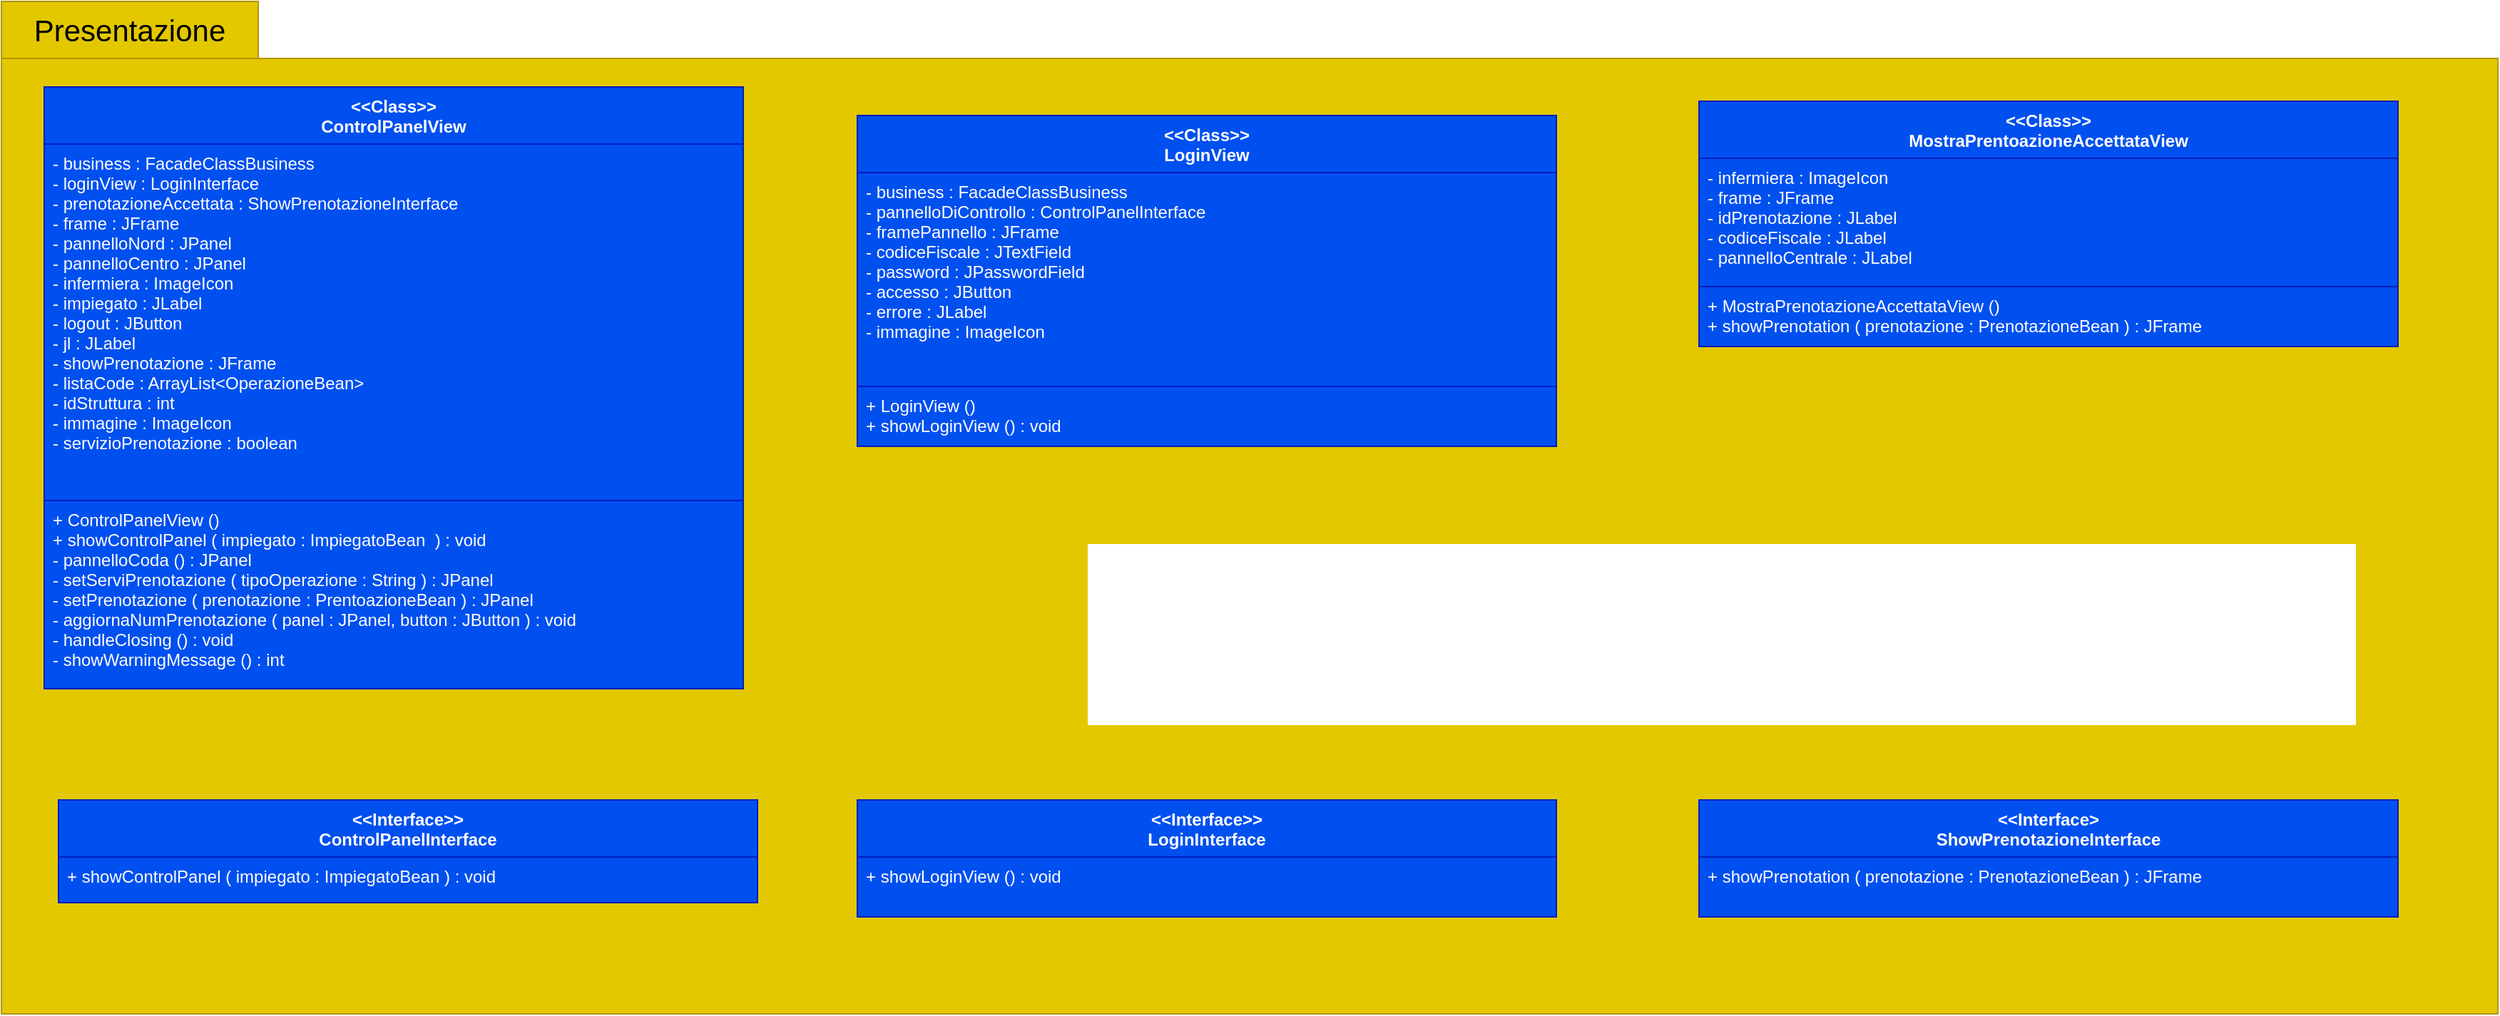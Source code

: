 <mxfile version="13.9.5" type="device"><diagram id="6oPAz3nV-S1UFoh_Sult" name="Pagina-1"><mxGraphModel dx="2143" dy="1605" grid="1" gridSize="10" guides="1" tooltips="1" connect="1" arrows="1" fold="1" page="1" pageScale="1" pageWidth="827" pageHeight="1169" math="0" shadow="0"><root><mxCell id="0"/><mxCell id="1" parent="0"/><mxCell id="FlHhV3-hnOKFJ_5sayXB-1" value="" style="shape=folder;fontStyle=1;spacingTop=10;tabWidth=180;tabHeight=40;tabPosition=left;html=1;fillColor=#e3c800;strokeColor=#B09500;fontColor=#ffffff;" parent="1" vertex="1"><mxGeometry x="200" y="310" width="1750" height="710" as="geometry"/></mxCell><mxCell id="FlHhV3-hnOKFJ_5sayXB-2" value="&lt;&lt;Class&gt;&gt;&#10;ControlPanelView" style="swimlane;fontStyle=1;align=center;verticalAlign=top;childLayout=stackLayout;horizontal=1;startSize=40;horizontalStack=0;resizeParent=1;resizeParentMax=0;resizeLast=0;collapsible=1;marginBottom=0;fillColor=#0050ef;strokeColor=#001DBC;fontColor=#ffffff;" parent="1" vertex="1"><mxGeometry x="230" y="370" width="490" height="422" as="geometry"/></mxCell><mxCell id="FlHhV3-hnOKFJ_5sayXB-3" value="- business : FacadeClassBusiness&#10;- loginView : LoginInterface&#10;- prenotazioneAccettata : ShowPrenotazioneInterface&#10;- frame : JFrame&#10;- pannelloNord : JPanel&#10;- pannelloCentro : JPanel&#10;- infermiera : ImageIcon&#10;- impiegato : JLabel&#10;- logout : JButton&#10;- jl : JLabel&#10;- showPrenotazione : JFrame&#10;- listaCode : ArrayList&lt;OperazioneBean&gt;&#10;- idStruttura : int&#10;- immagine : ImageIcon&#10;- servizioPrenotazione : boolean" style="text;strokeColor=#001DBC;fillColor=#0050ef;align=left;verticalAlign=top;spacingLeft=4;spacingRight=4;overflow=hidden;rotatable=0;points=[[0,0.5],[1,0.5]];portConstraint=eastwest;fontColor=#ffffff;" parent="FlHhV3-hnOKFJ_5sayXB-2" vertex="1"><mxGeometry y="40" width="490" height="250" as="geometry"/></mxCell><mxCell id="FlHhV3-hnOKFJ_5sayXB-5" value="+ ControlPanelView ()&#10;+ showControlPanel ( impiegato : ImpiegatoBean  ) : void&#10;- pannelloCoda () : JPanel&#10;- setServiPrenotazione ( tipoOperazione : String ) : JPanel&#10;- setPrenotazione ( prenotazione : PrentoazioneBean ) : JPanel&#10;- aggiornaNumPrenotazione ( panel : JPanel, button : JButton ) : void&#10;- handleClosing () : void&#10;- showWarningMessage () : int" style="text;strokeColor=#001DBC;fillColor=#0050ef;align=left;verticalAlign=top;spacingLeft=4;spacingRight=4;overflow=hidden;rotatable=0;points=[[0,0.5],[1,0.5]];portConstraint=eastwest;fontColor=#ffffff;" parent="FlHhV3-hnOKFJ_5sayXB-2" vertex="1"><mxGeometry y="290" width="490" height="132" as="geometry"/></mxCell><mxCell id="FlHhV3-hnOKFJ_5sayXB-6" value="&lt;&lt;Class&gt;&gt;&#10;MostraPrentoazioneAccettataView" style="swimlane;fontStyle=1;align=center;verticalAlign=top;childLayout=stackLayout;horizontal=1;startSize=40;horizontalStack=0;resizeParent=1;resizeParentMax=0;resizeLast=0;collapsible=1;marginBottom=0;fillColor=#0050ef;strokeColor=#001DBC;fontColor=#ffffff;" parent="1" vertex="1"><mxGeometry x="1390" y="380" width="490" height="172" as="geometry"/></mxCell><mxCell id="FlHhV3-hnOKFJ_5sayXB-7" value="- infermiera : ImageIcon&#10;- frame : JFrame&#10;- idPrenotazione : JLabel&#10;- codiceFiscale : JLabel&#10;- pannelloCentrale : JLabel&#10;" style="text;strokeColor=#001DBC;fillColor=#0050ef;align=left;verticalAlign=top;spacingLeft=4;spacingRight=4;overflow=hidden;rotatable=0;points=[[0,0.5],[1,0.5]];portConstraint=eastwest;fontColor=#ffffff;" parent="FlHhV3-hnOKFJ_5sayXB-6" vertex="1"><mxGeometry y="40" width="490" height="90" as="geometry"/></mxCell><mxCell id="FlHhV3-hnOKFJ_5sayXB-9" value="+ MostraPrenotazioneAccettataView ()&#10;+ showPrenotation ( prenotazione : PrenotazioneBean ) : JFrame" style="text;strokeColor=#001DBC;fillColor=#0050ef;align=left;verticalAlign=top;spacingLeft=4;spacingRight=4;overflow=hidden;rotatable=0;points=[[0,0.5],[1,0.5]];portConstraint=eastwest;fontColor=#ffffff;" parent="FlHhV3-hnOKFJ_5sayXB-6" vertex="1"><mxGeometry y="130" width="490" height="42" as="geometry"/></mxCell><mxCell id="FlHhV3-hnOKFJ_5sayXB-10" value="&lt;&lt;Interface&gt;&gt;&#10;LoginInterface" style="swimlane;fontStyle=1;align=center;verticalAlign=top;childLayout=stackLayout;horizontal=1;startSize=40;horizontalStack=0;resizeParent=1;resizeParentMax=0;resizeLast=0;collapsible=1;marginBottom=0;fillColor=#0050ef;strokeColor=#001DBC;fontColor=#ffffff;" parent="1" vertex="1"><mxGeometry x="800" y="870" width="490" height="82" as="geometry"/></mxCell><mxCell id="FlHhV3-hnOKFJ_5sayXB-13" value="+ showLoginView () : void" style="text;strokeColor=#001DBC;fillColor=#0050ef;align=left;verticalAlign=top;spacingLeft=4;spacingRight=4;overflow=hidden;rotatable=0;points=[[0,0.5],[1,0.5]];portConstraint=eastwest;fontColor=#ffffff;" parent="FlHhV3-hnOKFJ_5sayXB-10" vertex="1"><mxGeometry y="40" width="490" height="42" as="geometry"/></mxCell><mxCell id="FlHhV3-hnOKFJ_5sayXB-14" value="&lt;&lt;Interface&gt;&gt;&#10;ControlPanelInterface" style="swimlane;fontStyle=1;align=center;verticalAlign=top;childLayout=stackLayout;horizontal=1;startSize=40;horizontalStack=0;resizeParent=1;resizeParentMax=0;resizeLast=0;collapsible=1;marginBottom=0;fillColor=#0050ef;strokeColor=#001DBC;fontColor=#ffffff;" parent="1" vertex="1"><mxGeometry x="240" y="870" width="490" height="72" as="geometry"/></mxCell><mxCell id="FlHhV3-hnOKFJ_5sayXB-17" value="+ showControlPanel ( impiegato : ImpiegatoBean ) : void" style="text;strokeColor=#001DBC;fillColor=#0050ef;align=left;verticalAlign=top;spacingLeft=4;spacingRight=4;overflow=hidden;rotatable=0;points=[[0,0.5],[1,0.5]];portConstraint=eastwest;fontColor=#ffffff;" parent="FlHhV3-hnOKFJ_5sayXB-14" vertex="1"><mxGeometry y="40" width="490" height="32" as="geometry"/></mxCell><mxCell id="FlHhV3-hnOKFJ_5sayXB-30" value="&lt;&lt;Interface&gt;&#10;ShowPrenotazioneInterface" style="swimlane;fontStyle=1;align=center;verticalAlign=top;childLayout=stackLayout;horizontal=1;startSize=40;horizontalStack=0;resizeParent=1;resizeParentMax=0;resizeLast=0;collapsible=1;marginBottom=0;fillColor=#0050ef;strokeColor=#001DBC;fontColor=#ffffff;" parent="1" vertex="1"><mxGeometry x="1390" y="870" width="490" height="82" as="geometry"/></mxCell><mxCell id="FlHhV3-hnOKFJ_5sayXB-33" value="+ showPrenotation ( prenotazione : PrenotazioneBean ) : JFrame" style="text;strokeColor=#001DBC;fillColor=#0050ef;align=left;verticalAlign=top;spacingLeft=4;spacingRight=4;overflow=hidden;rotatable=0;points=[[0,0.5],[1,0.5]];portConstraint=eastwest;fontColor=#ffffff;" parent="FlHhV3-hnOKFJ_5sayXB-30" vertex="1"><mxGeometry y="40" width="490" height="42" as="geometry"/></mxCell><mxCell id="FlHhV3-hnOKFJ_5sayXB-34" value="&lt;&lt;Class&gt;&gt;&#10;LoginView" style="swimlane;fontStyle=1;align=center;verticalAlign=top;childLayout=stackLayout;horizontal=1;startSize=40;horizontalStack=0;resizeParent=1;resizeParentMax=0;resizeLast=0;collapsible=1;marginBottom=0;fillColor=#0050ef;strokeColor=#001DBC;fontColor=#ffffff;" parent="1" vertex="1"><mxGeometry x="800" y="390" width="490" height="232" as="geometry"/></mxCell><mxCell id="FlHhV3-hnOKFJ_5sayXB-35" value="- business : FacadeClassBusiness&#10;- pannelloDiControllo : ControlPanelInterface&#10;- framePannello : JFrame&#10;- codiceFiscale : JTextField&#10;- password : JPasswordField&#10;- accesso : JButton&#10;- errore : JLabel&#10;- immagine : ImageIcon" style="text;strokeColor=#001DBC;fillColor=#0050ef;align=left;verticalAlign=top;spacingLeft=4;spacingRight=4;overflow=hidden;rotatable=0;points=[[0,0.5],[1,0.5]];portConstraint=eastwest;fontColor=#ffffff;" parent="FlHhV3-hnOKFJ_5sayXB-34" vertex="1"><mxGeometry y="40" width="490" height="150" as="geometry"/></mxCell><mxCell id="FlHhV3-hnOKFJ_5sayXB-37" value="+ LoginView ()&#10;+ showLoginView () : void" style="text;strokeColor=#001DBC;fillColor=#0050ef;align=left;verticalAlign=top;spacingLeft=4;spacingRight=4;overflow=hidden;rotatable=0;points=[[0,0.5],[1,0.5]];portConstraint=eastwest;fontColor=#ffffff;" parent="FlHhV3-hnOKFJ_5sayXB-34" vertex="1"><mxGeometry y="190" width="490" height="42" as="geometry"/></mxCell><mxCell id="FlHhV3-hnOKFJ_5sayXB-38" value="&lt;font style=&quot;font-size: 21px&quot;&gt;Presentazione&lt;/font&gt;" style="text;html=1;strokeColor=none;fillColor=none;align=center;verticalAlign=middle;whiteSpace=wrap;rounded=0;" parent="1" vertex="1"><mxGeometry x="270" y="320" width="40" height="20" as="geometry"/></mxCell></root></mxGraphModel></diagram></mxfile>